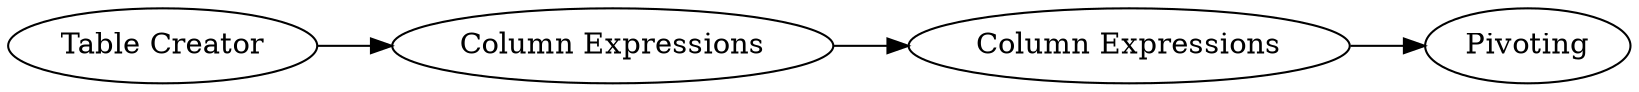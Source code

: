 digraph {
	3 -> 7
	2 -> 3
	1 -> 2
	1 [label="Table Creator"]
	7 [label=Pivoting]
	3 [label="Column Expressions"]
	2 [label="Column Expressions"]
	rankdir=LR
}
